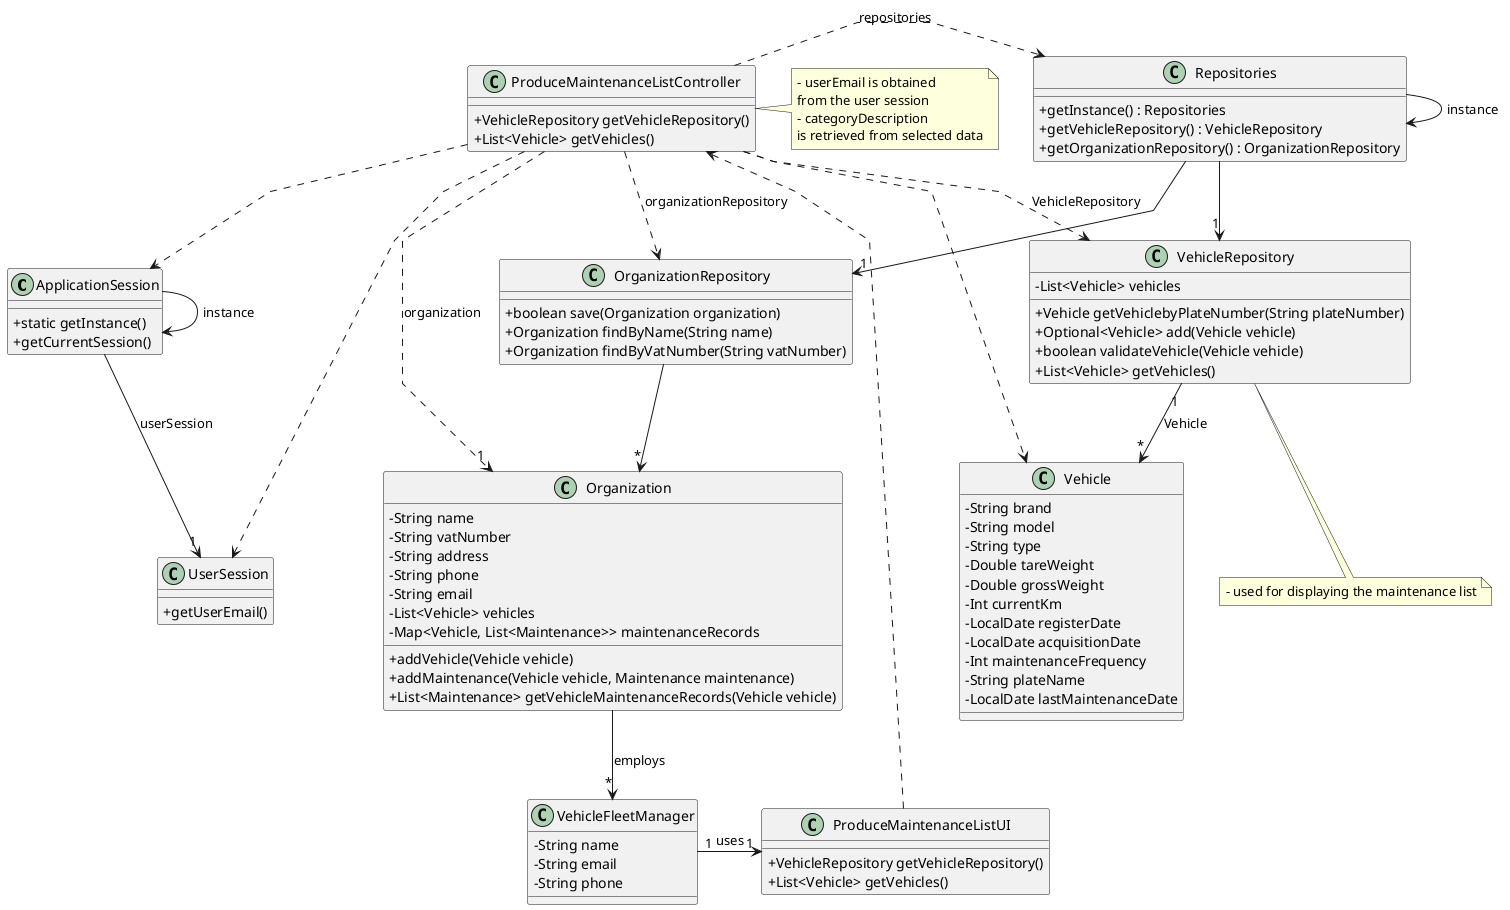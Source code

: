 @startuml
'skinparam monochrome true
skinparam packageStyle rectangle
skinparam shadowing false
skinparam linetype polyline
'skinparam linetype orto

skinparam classAttributeIconSize 0

'left to right direction

class ApplicationSession
{
    + static getInstance()
    + getCurrentSession()
}

class UserSession
{
    + getUserEmail()
}

class VehicleFleetManager {
  - String name
  - String email
  - String phone
}

class Vehicle {
  - String brand
  - String model
  - String type
  - Double tareWeight
  - Double grossWeight
  - Int currentKm
  - LocalDate registerDate
  - LocalDate acquisitionDate
  - Int maintenanceFrequency
  - String plateName
  - LocalDate lastMaintenanceDate
}

class Organization {
  - String name
  - String vatNumber
  - String address
  - String phone
  - String email
  - List<Vehicle> vehicles
  - Map<Vehicle, List<Maintenance>> maintenanceRecords
  + addVehicle(Vehicle vehicle)
  + addMaintenance(Vehicle vehicle, Maintenance maintenance)
  + List<Maintenance> getVehicleMaintenanceRecords(Vehicle vehicle)
}

class VehicleRepository {
  - List<Vehicle> vehicles
  + Vehicle getVehiclebyPlateNumber(String plateNumber)
  + Optional<Vehicle> add(Vehicle vehicle)
  + boolean validateVehicle(Vehicle vehicle)
  + List<Vehicle> getVehicles()
}

class OrganizationRepository {
  + boolean save(Organization organization)
  + Organization findByName(String name)
  + Organization findByVatNumber(String vatNumber)
}

class Repositories {
  + getInstance() : Repositories
  + getVehicleRepository() : VehicleRepository
  + getOrganizationRepository() : OrganizationRepository
}

class ProduceMaintenanceListController {
    + VehicleRepository getVehicleRepository()
    + List<Vehicle> getVehicles()
}

class ProduceMaintenanceListUI {
    + VehicleRepository getVehicleRepository()
    + List<Vehicle> getVehicles()
}

note right of ProduceMaintenanceListController
    - userEmail is obtained
    from the user session
    - categoryDescription
    is retrieved from selected data
end note

note bottom of VehicleRepository
    - used for displaying the maintenance list
end note

class ProduceMaintenanceListUI {
}

Repositories -> Repositories : instance
ApplicationSession -> ApplicationSession : instance

ProduceMaintenanceListUI .> ProduceMaintenanceListController

ProduceMaintenanceListController .> Repositories : repositories

Repositories -> "1" VehicleRepository

ProduceMaintenanceListController ..> Vehicle
ProduceMaintenanceListController ..> OrganizationRepository : organizationRepository
ProduceMaintenanceListController ..> VehicleRepository : VehicleRepository

Repositories --> "1" OrganizationRepository

OrganizationRepository --> "*" Organization
ApplicationSession --> "1" UserSession : userSession

ProduceMaintenanceListController ..> "1" Organization : organization
ProduceMaintenanceListController ..> ApplicationSession
ProduceMaintenanceListController ..> UserSession
VehicleRepository "1" --> "*" Vehicle : Vehicle
VehicleFleetManager "1" -> "1" ProduceMaintenanceListUI: uses
Organization --> "*" VehicleFleetManager : employs

@enduml